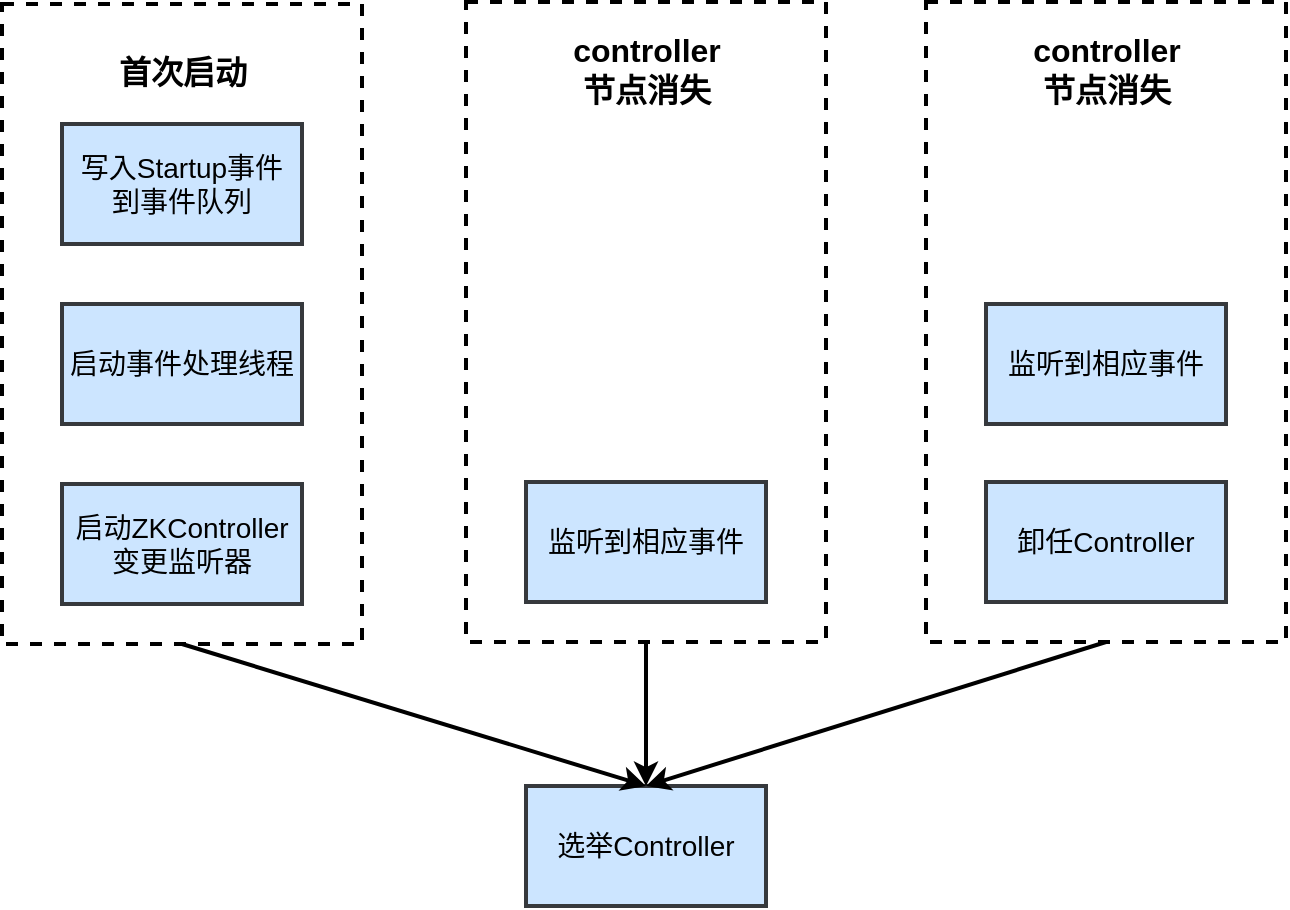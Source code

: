 <mxfile version="21.2.8" type="device">
  <diagram name="Page-1" id="ApCEoCSF7Zbrgg8VlHuO">
    <mxGraphModel dx="826" dy="618" grid="1" gridSize="10" guides="1" tooltips="1" connect="1" arrows="1" fold="1" page="1" pageScale="1" pageWidth="827" pageHeight="1169" math="0" shadow="0">
      <root>
        <mxCell id="0" />
        <mxCell id="1" parent="0" />
        <mxCell id="YjLcqMz40RmJ2IVHthG--5" value="" style="rounded=0;whiteSpace=wrap;html=1;dashed=1;strokeWidth=2;" vertex="1" parent="1">
          <mxGeometry x="20" y="90" width="180" height="320" as="geometry" />
        </mxCell>
        <mxCell id="YjLcqMz40RmJ2IVHthG--1" value="&lt;font style=&quot;font-size: 14px;&quot;&gt;写入Startup事件&lt;br&gt;到事件队列&lt;/font&gt;" style="rounded=0;whiteSpace=wrap;html=1;fillColor=#cce5ff;strokeColor=#36393d;strokeWidth=2;" vertex="1" parent="1">
          <mxGeometry x="50" y="150" width="120" height="60" as="geometry" />
        </mxCell>
        <mxCell id="YjLcqMz40RmJ2IVHthG--2" value="&lt;font style=&quot;font-size: 14px;&quot;&gt;启动事件处理线程&lt;/font&gt;" style="rounded=0;whiteSpace=wrap;html=1;fillColor=#cce5ff;strokeColor=#36393d;strokeWidth=2;" vertex="1" parent="1">
          <mxGeometry x="50" y="240" width="120" height="60" as="geometry" />
        </mxCell>
        <mxCell id="YjLcqMz40RmJ2IVHthG--3" value="&lt;font style=&quot;font-size: 14px;&quot;&gt;启动ZKController变更监听器&lt;/font&gt;" style="rounded=0;whiteSpace=wrap;html=1;fillColor=#cce5ff;strokeColor=#36393d;strokeWidth=2;" vertex="1" parent="1">
          <mxGeometry x="50" y="330" width="120" height="60" as="geometry" />
        </mxCell>
        <mxCell id="YjLcqMz40RmJ2IVHthG--4" value="&lt;b&gt;&lt;font style=&quot;font-size: 16px;&quot;&gt;首次启动&lt;/font&gt;&lt;/b&gt;" style="text;html=1;align=center;verticalAlign=middle;resizable=0;points=[];autosize=1;strokeColor=none;fillColor=none;" vertex="1" parent="1">
          <mxGeometry x="65" y="109" width="90" height="30" as="geometry" />
        </mxCell>
        <mxCell id="YjLcqMz40RmJ2IVHthG--6" value="" style="rounded=0;whiteSpace=wrap;html=1;dashed=1;strokeWidth=2;" vertex="1" parent="1">
          <mxGeometry x="252" y="89" width="180" height="320" as="geometry" />
        </mxCell>
        <mxCell id="YjLcqMz40RmJ2IVHthG--9" value="&lt;font style=&quot;font-size: 14px;&quot;&gt;监听到相应事件&lt;/font&gt;" style="rounded=0;whiteSpace=wrap;html=1;fillColor=#cce5ff;strokeColor=#36393d;strokeWidth=2;" vertex="1" parent="1">
          <mxGeometry x="282" y="329" width="120" height="60" as="geometry" />
        </mxCell>
        <mxCell id="YjLcqMz40RmJ2IVHthG--10" value="&lt;span style=&quot;font-size: 16px;&quot;&gt;&lt;b&gt;controller&lt;br&gt;节点消失&lt;br&gt;&lt;/b&gt;&lt;/span&gt;" style="text;html=1;align=center;verticalAlign=middle;resizable=0;points=[];autosize=1;strokeColor=none;fillColor=none;" vertex="1" parent="1">
          <mxGeometry x="292" y="98" width="100" height="50" as="geometry" />
        </mxCell>
        <mxCell id="YjLcqMz40RmJ2IVHthG--11" value="" style="rounded=0;whiteSpace=wrap;html=1;dashed=1;strokeWidth=2;" vertex="1" parent="1">
          <mxGeometry x="482" y="89" width="180" height="320" as="geometry" />
        </mxCell>
        <mxCell id="YjLcqMz40RmJ2IVHthG--12" value="&lt;font style=&quot;font-size: 14px;&quot;&gt;监听到相应事件&lt;/font&gt;" style="rounded=0;whiteSpace=wrap;html=1;fillColor=#cce5ff;strokeColor=#36393d;strokeWidth=2;" vertex="1" parent="1">
          <mxGeometry x="512" y="240" width="120" height="60" as="geometry" />
        </mxCell>
        <mxCell id="YjLcqMz40RmJ2IVHthG--13" value="&lt;span style=&quot;font-size: 16px;&quot;&gt;&lt;b&gt;controller&lt;br&gt;节点消失&lt;br&gt;&lt;/b&gt;&lt;/span&gt;" style="text;html=1;align=center;verticalAlign=middle;resizable=0;points=[];autosize=1;strokeColor=none;fillColor=none;" vertex="1" parent="1">
          <mxGeometry x="522" y="98" width="100" height="50" as="geometry" />
        </mxCell>
        <mxCell id="YjLcqMz40RmJ2IVHthG--14" value="&lt;font style=&quot;font-size: 14px;&quot;&gt;卸任Controller&lt;/font&gt;" style="rounded=0;whiteSpace=wrap;html=1;fillColor=#cce5ff;strokeColor=#36393d;strokeWidth=2;" vertex="1" parent="1">
          <mxGeometry x="512" y="329" width="120" height="60" as="geometry" />
        </mxCell>
        <mxCell id="YjLcqMz40RmJ2IVHthG--15" value="&lt;font style=&quot;font-size: 14px;&quot;&gt;选举Controller&lt;/font&gt;" style="rounded=0;whiteSpace=wrap;html=1;fillColor=#cce5ff;strokeColor=#36393d;strokeWidth=2;" vertex="1" parent="1">
          <mxGeometry x="282" y="481" width="120" height="60" as="geometry" />
        </mxCell>
        <mxCell id="YjLcqMz40RmJ2IVHthG--18" value="" style="endArrow=classic;html=1;rounded=0;exitX=0.5;exitY=1;exitDx=0;exitDy=0;entryX=0.5;entryY=0;entryDx=0;entryDy=0;strokeWidth=2;" edge="1" parent="1" source="YjLcqMz40RmJ2IVHthG--5" target="YjLcqMz40RmJ2IVHthG--15">
          <mxGeometry width="50" height="50" relative="1" as="geometry">
            <mxPoint x="370" y="410" as="sourcePoint" />
            <mxPoint x="420" y="360" as="targetPoint" />
          </mxGeometry>
        </mxCell>
        <mxCell id="YjLcqMz40RmJ2IVHthG--19" value="" style="endArrow=classic;html=1;rounded=0;exitX=0.5;exitY=1;exitDx=0;exitDy=0;entryX=0.5;entryY=0;entryDx=0;entryDy=0;strokeWidth=2;" edge="1" parent="1" source="YjLcqMz40RmJ2IVHthG--6" target="YjLcqMz40RmJ2IVHthG--15">
          <mxGeometry width="50" height="50" relative="1" as="geometry">
            <mxPoint x="370" y="410" as="sourcePoint" />
            <mxPoint x="420" y="360" as="targetPoint" />
          </mxGeometry>
        </mxCell>
        <mxCell id="YjLcqMz40RmJ2IVHthG--20" value="" style="endArrow=classic;html=1;rounded=0;exitX=0.5;exitY=1;exitDx=0;exitDy=0;entryX=0.5;entryY=0;entryDx=0;entryDy=0;strokeWidth=2;" edge="1" parent="1" source="YjLcqMz40RmJ2IVHthG--11" target="YjLcqMz40RmJ2IVHthG--15">
          <mxGeometry width="50" height="50" relative="1" as="geometry">
            <mxPoint x="370" y="410" as="sourcePoint" />
            <mxPoint x="420" y="360" as="targetPoint" />
          </mxGeometry>
        </mxCell>
      </root>
    </mxGraphModel>
  </diagram>
</mxfile>
